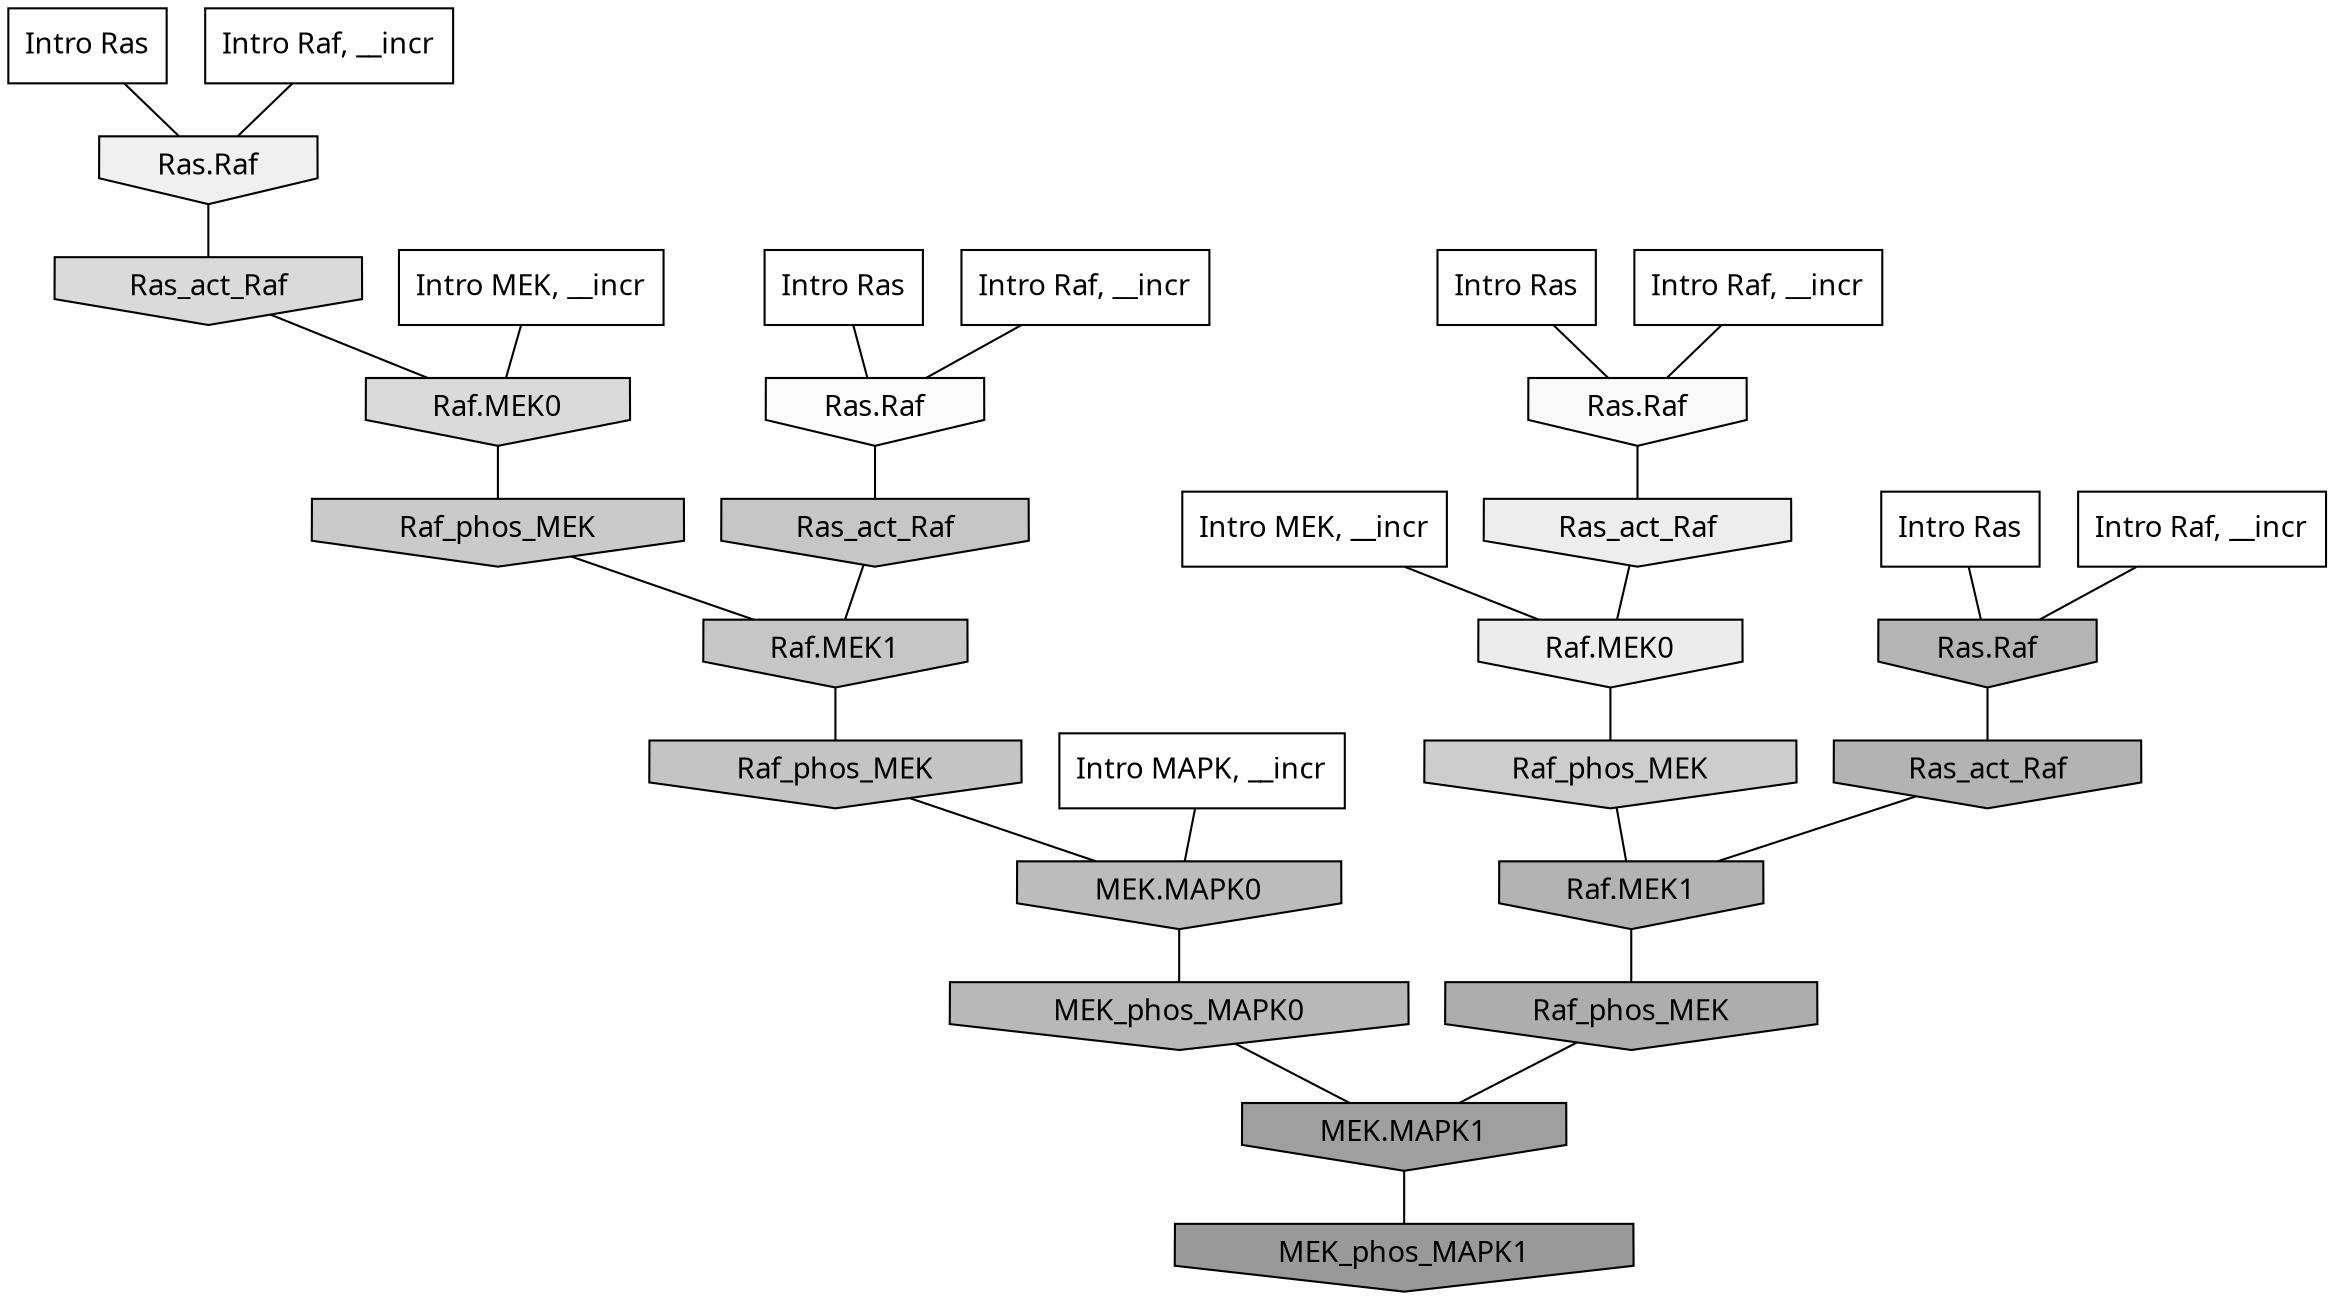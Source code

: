 digraph G{
  rankdir="TB";
  ranksep=0.30;
  node [fontname="CMU Serif"];
  edge [fontname="CMU Serif"];
  
  33 [label="Intro Ras", shape=rectangle, style=filled, fillcolor="0.000 0.000 1.000"]
  
  59 [label="Intro Ras", shape=rectangle, style=filled, fillcolor="0.000 0.000 1.000"]
  
  90 [label="Intro Ras", shape=rectangle, style=filled, fillcolor="0.000 0.000 1.000"]
  
  99 [label="Intro Ras", shape=rectangle, style=filled, fillcolor="0.000 0.000 1.000"]
  
  210 [label="Intro Raf, __incr", shape=rectangle, style=filled, fillcolor="0.000 0.000 1.000"]
  
  628 [label="Intro Raf, __incr", shape=rectangle, style=filled, fillcolor="0.000 0.000 1.000"]
  
  721 [label="Intro Raf, __incr", shape=rectangle, style=filled, fillcolor="0.000 0.000 1.000"]
  
  930 [label="Intro Raf, __incr", shape=rectangle, style=filled, fillcolor="0.000 0.000 1.000"]
  
  1328 [label="Intro MEK, __incr", shape=rectangle, style=filled, fillcolor="0.000 0.000 1.000"]
  
  2054 [label="Intro MEK, __incr", shape=rectangle, style=filled, fillcolor="0.000 0.000 1.000"]
  
  2424 [label="Intro MAPK, __incr", shape=rectangle, style=filled, fillcolor="0.000 0.000 1.000"]
  
  3415 [label="Ras.Raf", shape=invhouse, style=filled, fillcolor="0.000 0.000 0.985"]
  
  3466 [label="Ras.Raf", shape=invhouse, style=filled, fillcolor="0.000 0.000 0.975"]
  
  3779 [label="Ras.Raf", shape=invhouse, style=filled, fillcolor="0.000 0.000 0.939"]
  
  3936 [label="Ras_act_Raf", shape=invhouse, style=filled, fillcolor="0.000 0.000 0.928"]
  
  4019 [label="Raf.MEK0", shape=invhouse, style=filled, fillcolor="0.000 0.000 0.924"]
  
  5097 [label="Ras_act_Raf", shape=invhouse, style=filled, fillcolor="0.000 0.000 0.852"]
  
  5100 [label="Raf.MEK0", shape=invhouse, style=filled, fillcolor="0.000 0.000 0.852"]
  
  5990 [label="Raf_phos_MEK", shape=invhouse, style=filled, fillcolor="0.000 0.000 0.802"]
  
  6239 [label="Raf_phos_MEK", shape=invhouse, style=filled, fillcolor="0.000 0.000 0.790"]
  
  6619 [label="Ras_act_Raf", shape=invhouse, style=filled, fillcolor="0.000 0.000 0.774"]
  
  6622 [label="Raf.MEK1", shape=invhouse, style=filled, fillcolor="0.000 0.000 0.774"]
  
  6806 [label="Raf_phos_MEK", shape=invhouse, style=filled, fillcolor="0.000 0.000 0.767"]
  
  7745 [label="MEK.MAPK0", shape=invhouse, style=filled, fillcolor="0.000 0.000 0.736"]
  
  8258 [label="MEK_phos_MAPK0", shape=invhouse, style=filled, fillcolor="0.000 0.000 0.721"]
  
  8714 [label="Ras.Raf", shape=invhouse, style=filled, fillcolor="0.000 0.000 0.707"]
  
  8872 [label="Ras_act_Raf", shape=invhouse, style=filled, fillcolor="0.000 0.000 0.702"]
  
  8880 [label="Raf.MEK1", shape=invhouse, style=filled, fillcolor="0.000 0.000 0.701"]
  
  9853 [label="Raf_phos_MEK", shape=invhouse, style=filled, fillcolor="0.000 0.000 0.678"]
  
  12632 [label="MEK.MAPK1", shape=invhouse, style=filled, fillcolor="0.000 0.000 0.625"]
  
  14259 [label="MEK_phos_MAPK1", shape=invhouse, style=filled, fillcolor="0.000 0.000 0.600"]
  
  
  12632 -> 14259 [dir=none, color="0.000 0.000 0.000"] 
  9853 -> 12632 [dir=none, color="0.000 0.000 0.000"] 
  8880 -> 9853 [dir=none, color="0.000 0.000 0.000"] 
  8872 -> 8880 [dir=none, color="0.000 0.000 0.000"] 
  8714 -> 8872 [dir=none, color="0.000 0.000 0.000"] 
  8258 -> 12632 [dir=none, color="0.000 0.000 0.000"] 
  7745 -> 8258 [dir=none, color="0.000 0.000 0.000"] 
  6806 -> 7745 [dir=none, color="0.000 0.000 0.000"] 
  6622 -> 6806 [dir=none, color="0.000 0.000 0.000"] 
  6619 -> 6622 [dir=none, color="0.000 0.000 0.000"] 
  6239 -> 6622 [dir=none, color="0.000 0.000 0.000"] 
  5990 -> 8880 [dir=none, color="0.000 0.000 0.000"] 
  5100 -> 6239 [dir=none, color="0.000 0.000 0.000"] 
  5097 -> 5100 [dir=none, color="0.000 0.000 0.000"] 
  4019 -> 5990 [dir=none, color="0.000 0.000 0.000"] 
  3936 -> 4019 [dir=none, color="0.000 0.000 0.000"] 
  3779 -> 5097 [dir=none, color="0.000 0.000 0.000"] 
  3466 -> 3936 [dir=none, color="0.000 0.000 0.000"] 
  3415 -> 6619 [dir=none, color="0.000 0.000 0.000"] 
  2424 -> 7745 [dir=none, color="0.000 0.000 0.000"] 
  2054 -> 4019 [dir=none, color="0.000 0.000 0.000"] 
  1328 -> 5100 [dir=none, color="0.000 0.000 0.000"] 
  930 -> 3779 [dir=none, color="0.000 0.000 0.000"] 
  721 -> 8714 [dir=none, color="0.000 0.000 0.000"] 
  628 -> 3415 [dir=none, color="0.000 0.000 0.000"] 
  210 -> 3466 [dir=none, color="0.000 0.000 0.000"] 
  99 -> 8714 [dir=none, color="0.000 0.000 0.000"] 
  90 -> 3466 [dir=none, color="0.000 0.000 0.000"] 
  59 -> 3415 [dir=none, color="0.000 0.000 0.000"] 
  33 -> 3779 [dir=none, color="0.000 0.000 0.000"] 
  
  }
